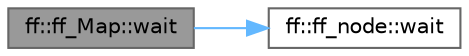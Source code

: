digraph "ff::ff_Map::wait"
{
 // LATEX_PDF_SIZE
  bgcolor="transparent";
  edge [fontname=Helvetica,fontsize=10,labelfontname=Helvetica,labelfontsize=10];
  node [fontname=Helvetica,fontsize=10,shape=box,height=0.2,width=0.4];
  rankdir="LR";
  Node1 [id="Node000001",label="ff::ff_Map::wait",height=0.2,width=0.4,color="gray40", fillcolor="grey60", style="filled", fontcolor="black",tooltip="Wait ff_node termination"];
  Node1 -> Node2 [id="edge2_Node000001_Node000002",color="steelblue1",style="solid",tooltip=" "];
  Node2 [id="Node000002",label="ff::ff_node::wait",height=0.2,width=0.4,color="grey40", fillcolor="white", style="filled",URL="$classff_1_1ff__node.html#a060b15e97e9fdc8d50fd10c0dd141a0f",tooltip="Wait ff_node termination"];
}
